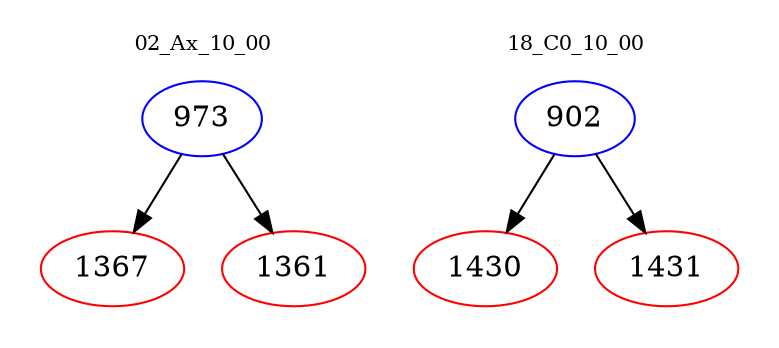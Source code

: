 digraph{
subgraph cluster_0 {
color = white
label = "02_Ax_10_00";
fontsize=10;
T0_973 [label="973", color="blue"]
T0_973 -> T0_1367 [color="black"]
T0_1367 [label="1367", color="red"]
T0_973 -> T0_1361 [color="black"]
T0_1361 [label="1361", color="red"]
}
subgraph cluster_1 {
color = white
label = "18_C0_10_00";
fontsize=10;
T1_902 [label="902", color="blue"]
T1_902 -> T1_1430 [color="black"]
T1_1430 [label="1430", color="red"]
T1_902 -> T1_1431 [color="black"]
T1_1431 [label="1431", color="red"]
}
}
